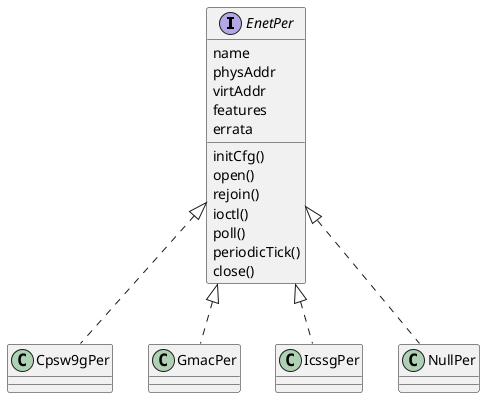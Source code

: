  @startuml
'Enet hierarchy

Interface EnetPer {
    name
    physAddr
    virtAddr
    features
    errata

    initCfg()
    open()
    rejoin()
    ioctl()
    poll()
    periodicTick()
    close()
}


class Cpsw9gPer implements EnetPer {
}

class GmacPer implements EnetPer {
}

class IcssgPer implements EnetPer {
}

class NullPer implements EnetPer {
}

@enduml
